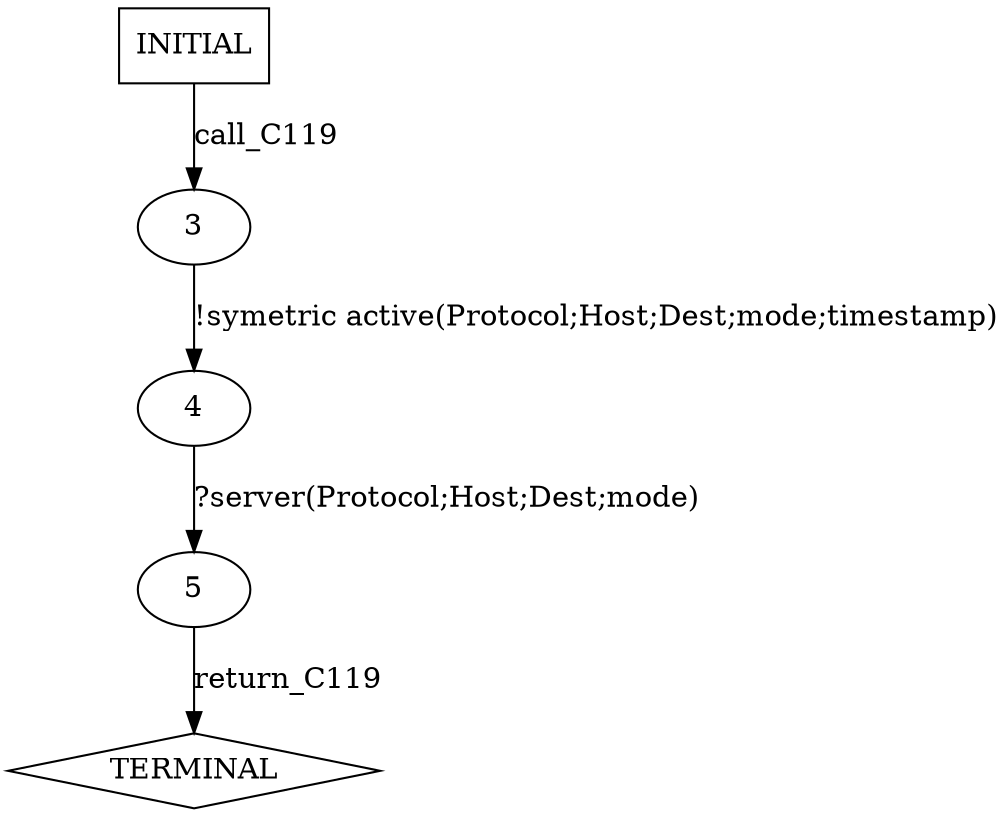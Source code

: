 digraph G {
  0 [label="INITIAL",shape=box];
  1 [label="TERMINAL",shape=diamond];
  3 [label="3"];
  4 [label="4"];
  5 [label="5"];
0->3  [label="call_C119"];
3->4 [label="!symetric active(Protocol;Host;Dest;mode;timestamp)"];
4->5 [label="?server(Protocol;Host;Dest;mode)"];
5->1  [label="return_C119"];
}
